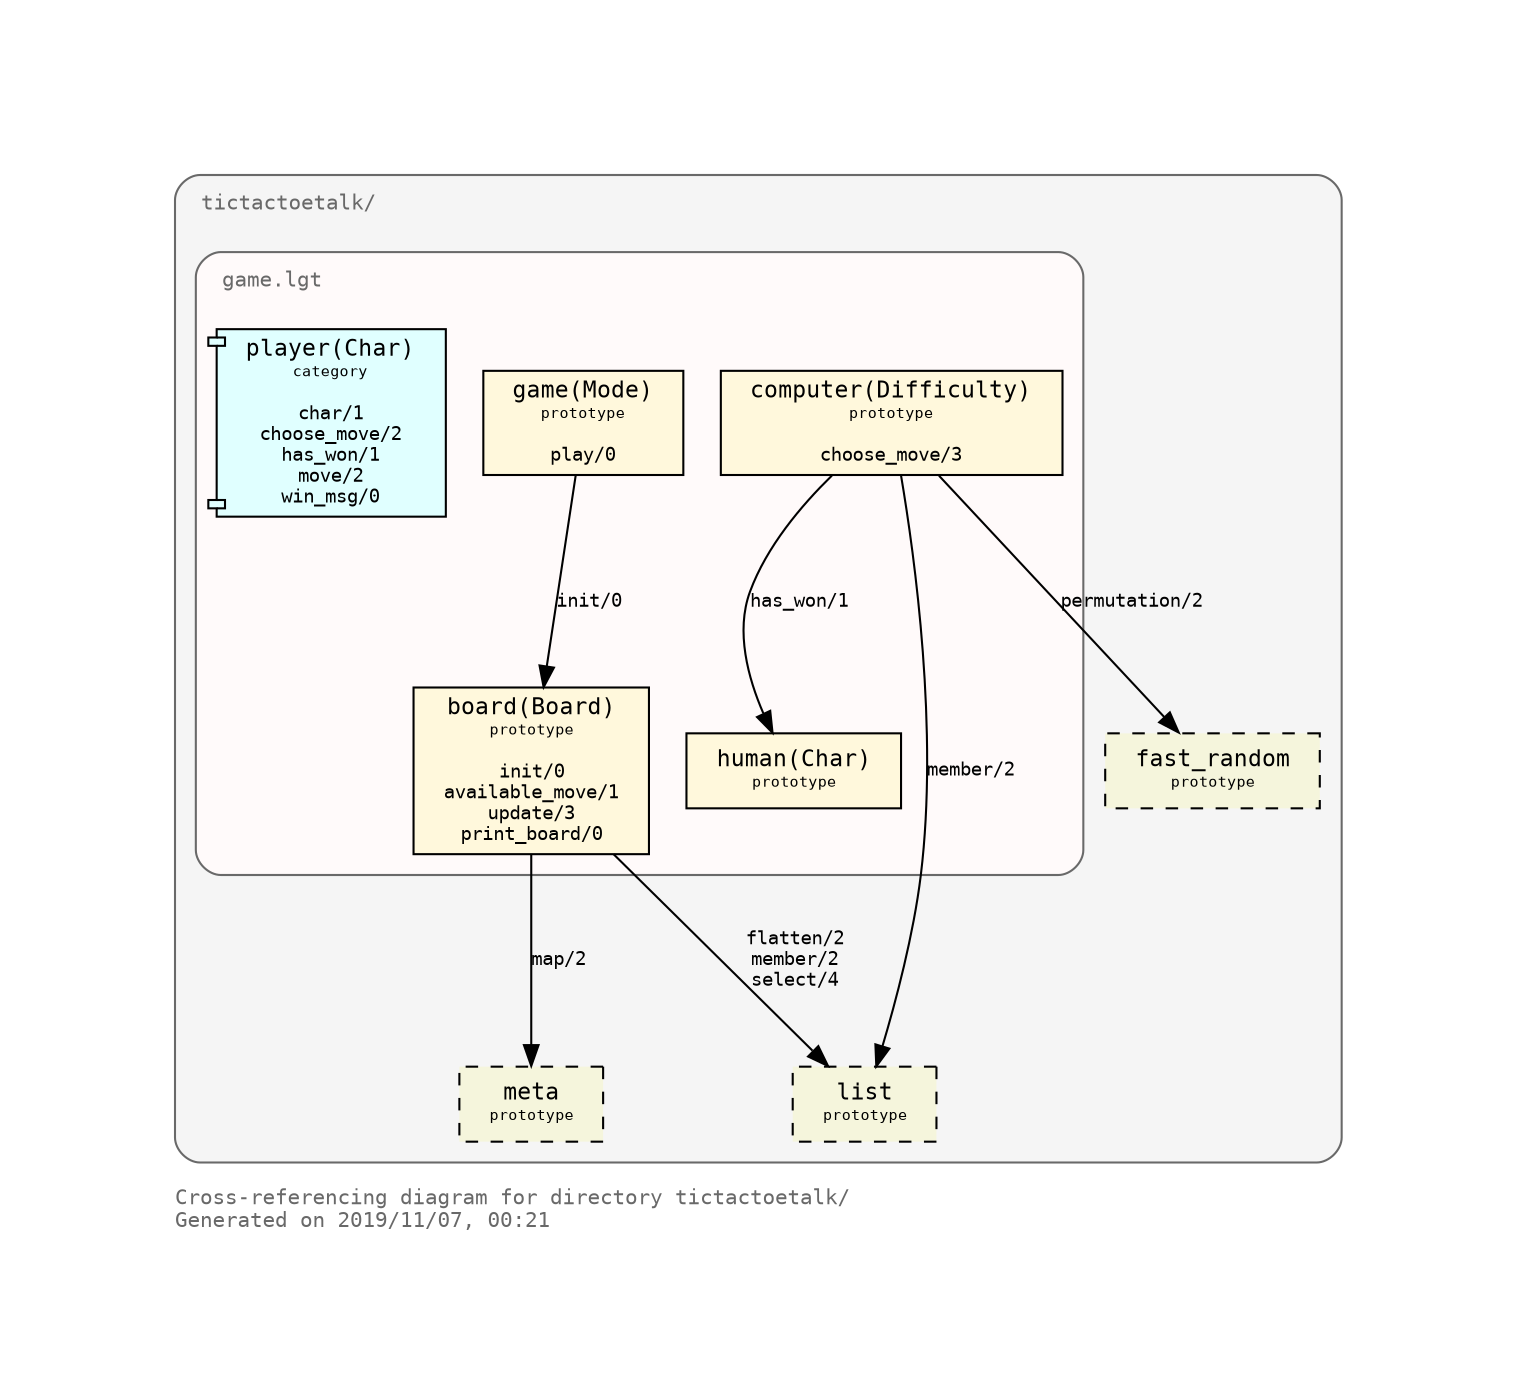digraph "tictactoetalk" {
rankdir="TB"
ranksep="1.0"
compound="true"
splines="true"
pack="true"
clusterrank="local"
labeljust="l"
margin="1.0"
fontname="Courier"
fontsize="10"
fontcolor="dimgray"
pencolor="dimgray"
node [shape="ellipse",style="filled",fillcolor="white",fontname="Courier",fontsize="9"]
edge [fontname="Courier",fontsize="9"]
label="Cross-referencing diagram for directory tictactoetalk/\lGenerated on 2019/11/07, 00:21\l"

subgraph "cluster_directory_tictactoetalk" {
bgcolor="whitesmoke"
style="rounded"
margin="10"
label=<<TABLE border="0" cellborder="0"><TR><TD tooltip="tictactoetalk/">tictactoetalk/</TD></TR></TABLE>>
tooltip="tictactoetalk/"
subgraph "cluster_file_/home/paul/Development/tictactoetalk/loader.lgt" {
bgcolor="snow"
style="rounded"
margin="10"
label=<<TABLE border="0" cellborder="0"><TR><TD tooltip="tictactoetalk/loader.lgt">loader.lgt</TD></TR></TABLE>>
tooltip="tictactoetalk/loader.lgt"
}

subgraph "cluster_file_/home/paul/Development/tictactoetalk/game.lgt" {
bgcolor="snow"
style="rounded"
margin="10"
label=<<TABLE border="0" cellborder="0"><TR><TD tooltip="tictactoetalk/game.lgt">game.lgt</TD></TR></TABLE>>
tooltip="tictactoetalk/game.lgt"
"board(Board)" [shape="box",tooltip="prototype",style="filled",fillcolor="cornsilk",label=<<TABLE border="0" cellborder="0" cellspacing="0" cellpadding="0"><TR><TD> </TD><TD><FONT POINT-SIZE="11">board(Board)</FONT></TD><TD> </TD></TR><TR><TD> </TD><TD><FONT POINT-SIZE="7">prototype</FONT></TD><TD> </TD></TR><TR><TD> </TD></TR><TR><TD> </TD><TD>init/0</TD><TD> </TD></TR><TR><TD> </TD><TD>available_move/1</TD><TD> </TD></TR><TR><TD> </TD><TD>update/3</TD><TD> </TD></TR><TR><TD> </TD><TD>print_board/0</TD><TD> </TD></TR></TABLE>>]
"human(Char)" [shape="box",tooltip="prototype",style="filled",fillcolor="cornsilk",label=<<TABLE border="0" cellborder="0" cellspacing="0" cellpadding="0"><TR><TD> </TD><TD><FONT POINT-SIZE="11">human(Char)</FONT></TD><TD> </TD></TR><TR><TD> </TD><TD><FONT POINT-SIZE="7">prototype</FONT></TD><TD> </TD></TR></TABLE>>]
"computer(Difficulty)" [shape="box",tooltip="prototype",style="filled",fillcolor="cornsilk",label=<<TABLE border="0" cellborder="0" cellspacing="0" cellpadding="0"><TR><TD> </TD><TD><FONT POINT-SIZE="11">computer(Difficulty)</FONT></TD><TD> </TD></TR><TR><TD> </TD><TD><FONT POINT-SIZE="7">prototype</FONT></TD><TD> </TD></TR><TR><TD> </TD></TR><TR><TD> </TD><TD>choose_move/3</TD><TD> </TD></TR></TABLE>>]
"game(Mode)" [shape="box",tooltip="prototype",style="filled",fillcolor="cornsilk",label=<<TABLE border="0" cellborder="0" cellspacing="0" cellpadding="0"><TR><TD> </TD><TD><FONT POINT-SIZE="11">game(Mode)</FONT></TD><TD> </TD></TR><TR><TD> </TD><TD><FONT POINT-SIZE="7">prototype</FONT></TD><TD> </TD></TR><TR><TD> </TD></TR><TR><TD> </TD><TD>play/0</TD><TD> </TD></TR></TABLE>>]
"player(Char)" [shape="component",tooltip="category",style="filled",fillcolor="lightcyan",label=<<TABLE border="0" cellborder="0" cellspacing="0" cellpadding="0"><TR><TD> </TD><TD><FONT POINT-SIZE="11">player(Char)</FONT></TD><TD> </TD></TR><TR><TD> </TD><TD><FONT POINT-SIZE="7">category</FONT></TD><TD> </TD></TR><TR><TD> </TD></TR><TR><TD> </TD><TD>char/1</TD><TD> </TD></TR><TR><TD> </TD><TD>choose_move/2</TD><TD> </TD></TR><TR><TD> </TD><TD>has_won/1</TD><TD> </TD></TR><TR><TD> </TD><TD>move/2</TD><TD> </TD></TR><TR><TD> </TD><TD>win_msg/0</TD><TD> </TD></TR></TABLE>>]
}

"board(Board)" -> "list" [arrowhead="normal",labeltooltip="calls",label=<flatten/2<BR/>member/2<BR/>select/4>]
"board(Board)" -> "meta" [arrowhead="normal",labeltooltip="calls",label=<map/2>]
"computer(Difficulty)" -> "fast_random" [arrowhead="normal",labeltooltip="calls",label=<permutation/2>]
"computer(Difficulty)" -> "list" [arrowhead="normal",labeltooltip="calls",label=<member/2>]
"computer(Difficulty)" -> "human(Char)" [arrowhead="normal",labeltooltip="calls",label=<has_won/1>]
"game(Mode)" -> "board(Board)" [arrowhead="normal",labeltooltip="calls",label=<init/0>]
"list" [shape="box",tooltip="prototype",style="filled,dashed",fillcolor="beige",label=<<TABLE border="0" cellborder="0" cellspacing="0" cellpadding="0"><TR><TD> </TD><TD><FONT POINT-SIZE="11">list</FONT></TD><TD> </TD></TR><TR><TD> </TD><TD><FONT POINT-SIZE="7">prototype</FONT></TD><TD> </TD></TR></TABLE>>]
"meta" [shape="box",tooltip="prototype",style="filled,dashed",fillcolor="beige",label=<<TABLE border="0" cellborder="0" cellspacing="0" cellpadding="0"><TR><TD> </TD><TD><FONT POINT-SIZE="11">meta</FONT></TD><TD> </TD></TR><TR><TD> </TD><TD><FONT POINT-SIZE="7">prototype</FONT></TD><TD> </TD></TR></TABLE>>]
"fast_random" [shape="box",tooltip="prototype",style="filled,dashed",fillcolor="beige",label=<<TABLE border="0" cellborder="0" cellspacing="0" cellpadding="0"><TR><TD> </TD><TD><FONT POINT-SIZE="11">fast_random</FONT></TD><TD> </TD></TR><TR><TD> </TD><TD><FONT POINT-SIZE="7">prototype</FONT></TD><TD> </TD></TR></TABLE>>]
}

}
